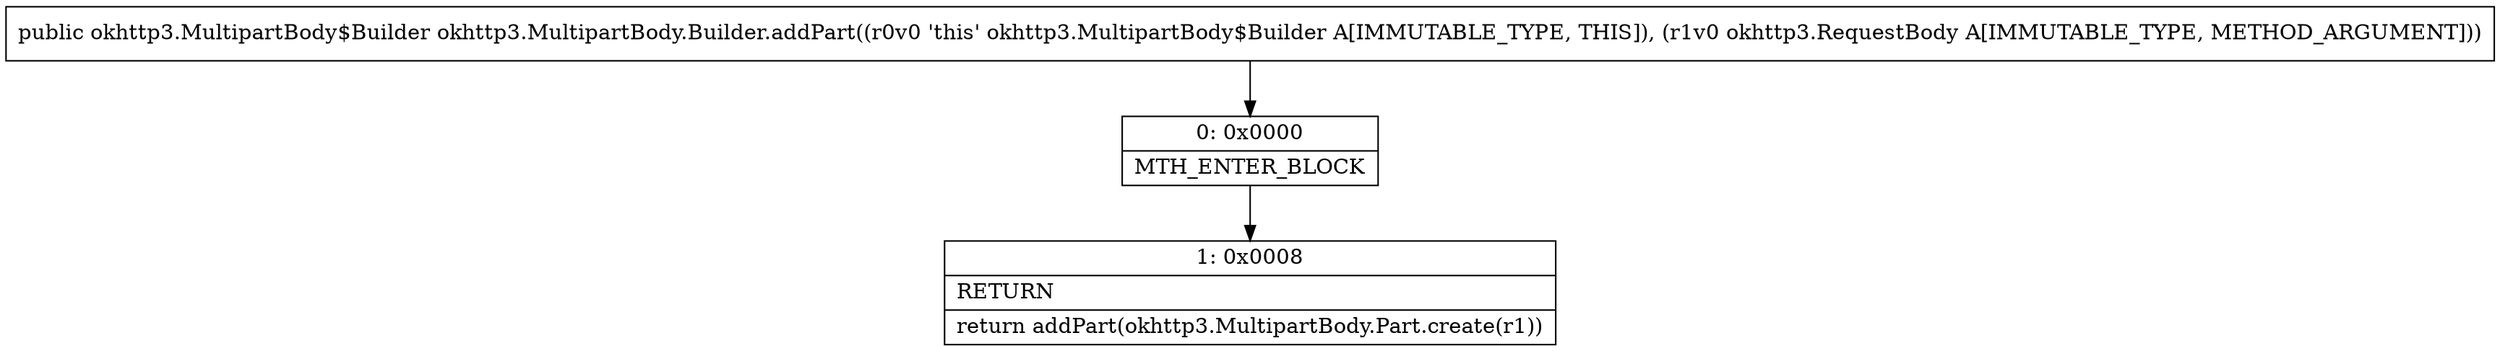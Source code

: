 digraph "CFG forokhttp3.MultipartBody.Builder.addPart(Lokhttp3\/RequestBody;)Lokhttp3\/MultipartBody$Builder;" {
Node_0 [shape=record,label="{0\:\ 0x0000|MTH_ENTER_BLOCK\l}"];
Node_1 [shape=record,label="{1\:\ 0x0008|RETURN\l|return addPart(okhttp3.MultipartBody.Part.create(r1))\l}"];
MethodNode[shape=record,label="{public okhttp3.MultipartBody$Builder okhttp3.MultipartBody.Builder.addPart((r0v0 'this' okhttp3.MultipartBody$Builder A[IMMUTABLE_TYPE, THIS]), (r1v0 okhttp3.RequestBody A[IMMUTABLE_TYPE, METHOD_ARGUMENT])) }"];
MethodNode -> Node_0;
Node_0 -> Node_1;
}


